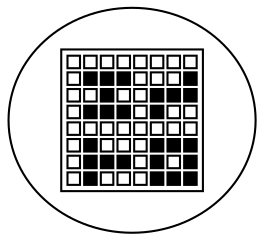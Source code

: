 graph M5RotadaTranspuesta {
	tab [label=<<TABLE>
<TR><TD></TD><TD></TD><TD></TD><TD></TD><TD></TD><TD></TD><TD></TD><TD></TD>
</TR>
<TR><TD></TD><TD bgcolor="black"></TD><TD bgcolor="black"></TD><TD bgcolor="black"></TD><TD></TD><TD></TD><TD></TD><TD bgcolor="black"></TD>
</TR>
<TR><TD></TD><TD></TD><TD bgcolor="black"></TD><TD></TD><TD></TD><TD bgcolor="black"></TD><TD bgcolor="black"></TD><TD bgcolor="black"></TD>
</TR>
<TR><TD></TD><TD bgcolor="black"></TD><TD bgcolor="black"></TD><TD bgcolor="black"></TD><TD></TD><TD bgcolor="black"></TD><TD></TD><TD></TD>
</TR>
<TR><TD></TD><TD></TD><TD></TD><TD></TD><TD></TD><TD></TD><TD></TD><TD></TD>
</TR>
<TR><TD></TD><TD bgcolor="black"></TD><TD></TD><TD></TD><TD></TD><TD bgcolor="black"></TD><TD bgcolor="black"></TD><TD bgcolor="black"></TD>
</TR>
<TR><TD></TD><TD bgcolor="black"></TD><TD bgcolor="black"></TD><TD bgcolor="black"></TD><TD></TD><TD bgcolor="black"></TD><TD></TD><TD bgcolor="black"></TD>
</TR>
<TR><TD></TD><TD bgcolor="black"></TD><TD></TD><TD></TD><TD></TD><TD bgcolor="black"></TD><TD bgcolor="black"></TD><TD bgcolor="black"></TD>
</TR>
</TABLE>>]
}
